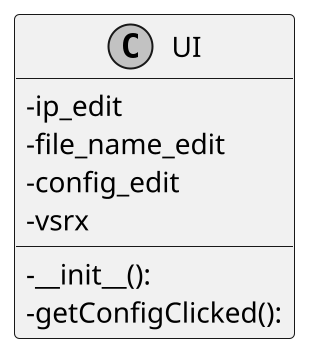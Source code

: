 @startuml

skinparam monochrome true
skinparam classAttributeIconSize 0
scale 2

class UI {
    -ip_edit
    -file_name_edit
    -config_edit
    -vsrx

    -__init__():
    -getConfigClicked():
}

@enduml
